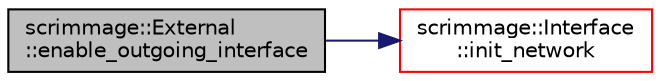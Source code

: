 digraph "scrimmage::External::enable_outgoing_interface"
{
 // LATEX_PDF_SIZE
  edge [fontname="Helvetica",fontsize="10",labelfontname="Helvetica",labelfontsize="10"];
  node [fontname="Helvetica",fontsize="10",shape=record];
  rankdir="LR";
  Node1 [label="scrimmage::External\l::enable_outgoing_interface",height=0.2,width=0.4,color="black", fillcolor="grey75", style="filled", fontcolor="black",tooltip=" "];
  Node1 -> Node2 [color="midnightblue",fontsize="10",style="solid",fontname="Helvetica"];
  Node2 [label="scrimmage::Interface\l::init_network",height=0.2,width=0.4,color="red", fillcolor="white", style="filled",URL="$classscrimmage_1_1Interface.html#a6e2af3bf92eaf332bb20b55f4aecfe44",tooltip=" "];
}
